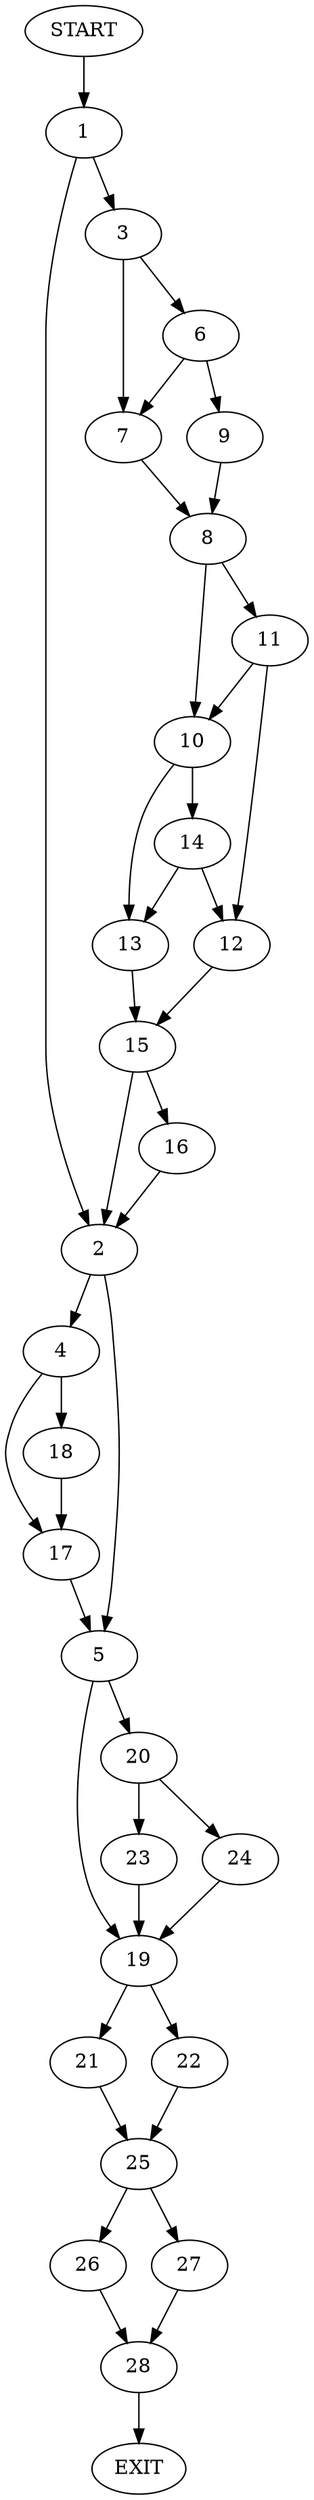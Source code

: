 digraph {
0 [label="START"]
29 [label="EXIT"]
0 -> 1
1 -> 2
1 -> 3
2 -> 4
2 -> 5
3 -> 6
3 -> 7
7 -> 8
6 -> 9
6 -> 7
9 -> 8
8 -> 10
8 -> 11
11 -> 12
11 -> 10
10 -> 13
10 -> 14
12 -> 15
14 -> 13
14 -> 12
13 -> 15
15 -> 16
15 -> 2
16 -> 2
4 -> 17
4 -> 18
5 -> 19
5 -> 20
18 -> 17
17 -> 5
19 -> 21
19 -> 22
20 -> 23
20 -> 24
23 -> 19
24 -> 19
22 -> 25
21 -> 25
25 -> 26
25 -> 27
27 -> 28
26 -> 28
28 -> 29
}
